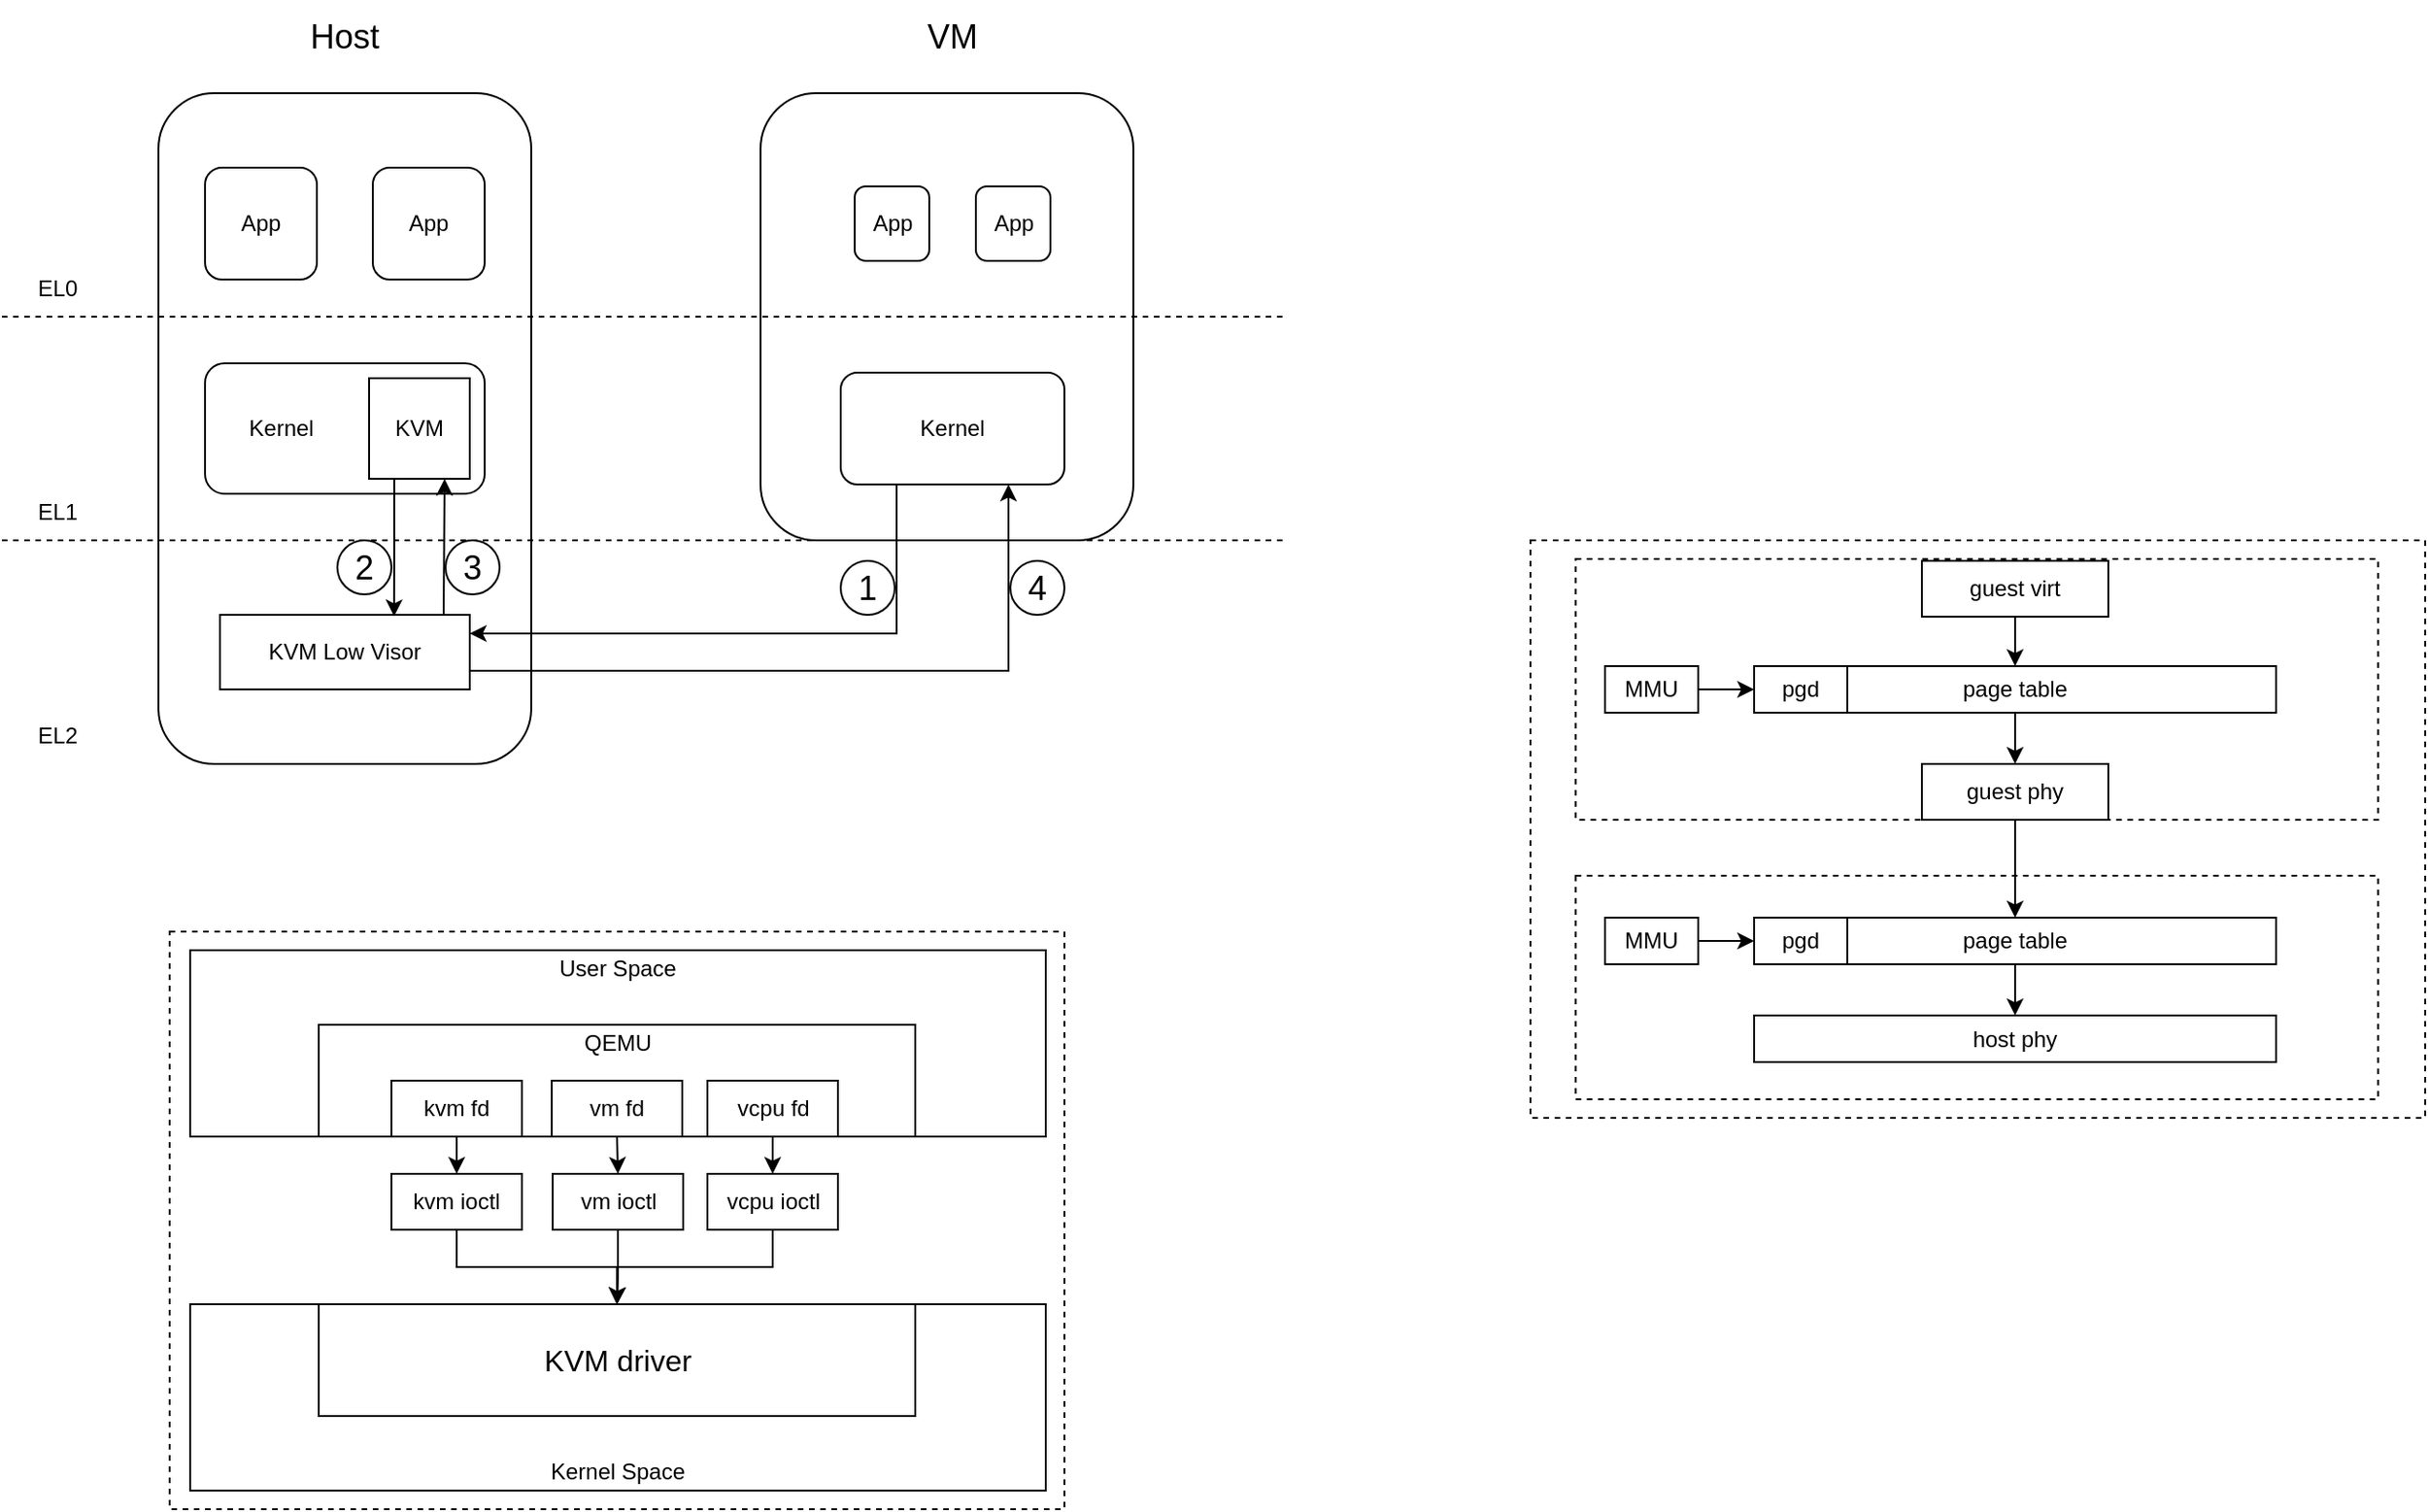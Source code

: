 <mxfile version="20.2.3" type="github">
  <diagram id="0Gi7k2H3K9yGx6-CRsK0" name="第 1 页">
    <mxGraphModel dx="691" dy="428" grid="1" gridSize="10" guides="1" tooltips="1" connect="1" arrows="1" fold="1" page="0" pageScale="1" pageWidth="1200" pageHeight="1920" math="0" shadow="0">
      <root>
        <mxCell id="0" />
        <mxCell id="1" parent="0" />
        <mxCell id="M2KwWTT17FDbJII6S5ux-3" value="" style="rounded=1;whiteSpace=wrap;html=1;fillColor=none;" parent="1" vertex="1">
          <mxGeometry x="507" y="240" width="200" height="240" as="geometry" />
        </mxCell>
        <mxCell id="M2KwWTT17FDbJII6S5ux-1" value="" style="rounded=1;whiteSpace=wrap;html=1;fillColor=none;" parent="1" vertex="1">
          <mxGeometry x="184" y="240" width="200" height="360" as="geometry" />
        </mxCell>
        <mxCell id="M2KwWTT17FDbJII6S5ux-5" value="" style="endArrow=none;dashed=1;html=1;rounded=0;" parent="1" edge="1">
          <mxGeometry width="50" height="50" relative="1" as="geometry">
            <mxPoint x="100" y="360" as="sourcePoint" />
            <mxPoint x="790" y="360" as="targetPoint" />
          </mxGeometry>
        </mxCell>
        <mxCell id="M2KwWTT17FDbJII6S5ux-6" value="" style="endArrow=none;dashed=1;html=1;rounded=0;" parent="1" edge="1">
          <mxGeometry width="50" height="50" relative="1" as="geometry">
            <mxPoint x="100" y="480" as="sourcePoint" />
            <mxPoint x="790" y="480" as="targetPoint" />
          </mxGeometry>
        </mxCell>
        <mxCell id="M2KwWTT17FDbJII6S5ux-7" value="EL0" style="text;html=1;strokeColor=none;fillColor=none;align=center;verticalAlign=middle;whiteSpace=wrap;rounded=0;" parent="1" vertex="1">
          <mxGeometry x="100" y="330" width="60" height="30" as="geometry" />
        </mxCell>
        <mxCell id="M2KwWTT17FDbJII6S5ux-8" value="EL1" style="text;html=1;strokeColor=none;fillColor=none;align=center;verticalAlign=middle;whiteSpace=wrap;rounded=0;" parent="1" vertex="1">
          <mxGeometry x="100" y="450" width="60" height="30" as="geometry" />
        </mxCell>
        <mxCell id="M2KwWTT17FDbJII6S5ux-9" value="EL2" style="text;html=1;strokeColor=none;fillColor=none;align=center;verticalAlign=middle;whiteSpace=wrap;rounded=0;" parent="1" vertex="1">
          <mxGeometry x="100" y="570" width="60" height="30" as="geometry" />
        </mxCell>
        <mxCell id="M2KwWTT17FDbJII6S5ux-22" style="edgeStyle=orthogonalEdgeStyle;rounded=0;orthogonalLoop=1;jettySize=auto;html=1;exitX=1;exitY=0.75;exitDx=0;exitDy=0;entryX=0.75;entryY=1;entryDx=0;entryDy=0;fontSize=18;" parent="1" source="M2KwWTT17FDbJII6S5ux-10" target="M2KwWTT17FDbJII6S5ux-11" edge="1">
          <mxGeometry relative="1" as="geometry" />
        </mxCell>
        <mxCell id="M2KwWTT17FDbJII6S5ux-10" value="KVM Low Visor" style="rounded=0;whiteSpace=wrap;html=1;fillColor=none;" parent="1" vertex="1">
          <mxGeometry x="217" y="520" width="134" height="40" as="geometry" />
        </mxCell>
        <mxCell id="M2KwWTT17FDbJII6S5ux-21" style="edgeStyle=orthogonalEdgeStyle;rounded=0;orthogonalLoop=1;jettySize=auto;html=1;exitX=0.25;exitY=1;exitDx=0;exitDy=0;entryX=1;entryY=0.25;entryDx=0;entryDy=0;fontSize=18;" parent="1" source="M2KwWTT17FDbJII6S5ux-11" target="M2KwWTT17FDbJII6S5ux-10" edge="1">
          <mxGeometry relative="1" as="geometry" />
        </mxCell>
        <mxCell id="M2KwWTT17FDbJII6S5ux-11" value="Kernel" style="rounded=1;whiteSpace=wrap;html=1;fillColor=none;" parent="1" vertex="1">
          <mxGeometry x="550" y="390" width="120" height="60" as="geometry" />
        </mxCell>
        <mxCell id="M2KwWTT17FDbJII6S5ux-12" value="" style="rounded=1;whiteSpace=wrap;html=1;fillColor=none;" parent="1" vertex="1">
          <mxGeometry x="209" y="385" width="150" height="70" as="geometry" />
        </mxCell>
        <mxCell id="M2KwWTT17FDbJII6S5ux-23" style="edgeStyle=orthogonalEdgeStyle;rounded=0;orthogonalLoop=1;jettySize=auto;html=1;exitX=0.25;exitY=1;exitDx=0;exitDy=0;entryX=0.697;entryY=0.02;entryDx=0;entryDy=0;entryPerimeter=0;fontSize=18;" parent="1" source="M2KwWTT17FDbJII6S5ux-13" target="M2KwWTT17FDbJII6S5ux-10" edge="1">
          <mxGeometry relative="1" as="geometry" />
        </mxCell>
        <mxCell id="M2KwWTT17FDbJII6S5ux-24" style="edgeStyle=orthogonalEdgeStyle;rounded=0;orthogonalLoop=1;jettySize=auto;html=1;exitX=0.75;exitY=1;exitDx=0;exitDy=0;fontSize=18;startArrow=classic;startFill=1;endArrow=none;endFill=0;" parent="1" source="M2KwWTT17FDbJII6S5ux-13" edge="1">
          <mxGeometry relative="1" as="geometry">
            <mxPoint x="337" y="520" as="targetPoint" />
          </mxGeometry>
        </mxCell>
        <mxCell id="M2KwWTT17FDbJII6S5ux-13" value="KVM" style="whiteSpace=wrap;html=1;aspect=fixed;fillColor=none;" parent="1" vertex="1">
          <mxGeometry x="297" y="393" width="54" height="54" as="geometry" />
        </mxCell>
        <mxCell id="M2KwWTT17FDbJII6S5ux-14" value="Kernel" style="text;html=1;strokeColor=none;fillColor=none;align=center;verticalAlign=middle;whiteSpace=wrap;rounded=0;" parent="1" vertex="1">
          <mxGeometry x="220" y="405" width="60" height="30" as="geometry" />
        </mxCell>
        <mxCell id="M2KwWTT17FDbJII6S5ux-15" value="App" style="rounded=1;whiteSpace=wrap;html=1;fillColor=none;" parent="1" vertex="1">
          <mxGeometry x="209" y="280" width="60" height="60" as="geometry" />
        </mxCell>
        <mxCell id="M2KwWTT17FDbJII6S5ux-16" value="App" style="rounded=1;whiteSpace=wrap;html=1;fillColor=none;" parent="1" vertex="1">
          <mxGeometry x="299" y="280" width="60" height="60" as="geometry" />
        </mxCell>
        <mxCell id="M2KwWTT17FDbJII6S5ux-17" value="App" style="rounded=1;whiteSpace=wrap;html=1;fillColor=none;" parent="1" vertex="1">
          <mxGeometry x="557.5" y="290" width="40" height="40" as="geometry" />
        </mxCell>
        <mxCell id="M2KwWTT17FDbJII6S5ux-18" value="App" style="rounded=1;whiteSpace=wrap;html=1;fillColor=none;" parent="1" vertex="1">
          <mxGeometry x="622.5" y="290" width="40" height="40" as="geometry" />
        </mxCell>
        <mxCell id="M2KwWTT17FDbJII6S5ux-19" value="&lt;font style=&quot;font-size: 18px;&quot;&gt;Host&lt;/font&gt;" style="text;html=1;strokeColor=none;fillColor=none;align=center;verticalAlign=middle;whiteSpace=wrap;rounded=0;rotation=0;" parent="1" vertex="1">
          <mxGeometry x="241" y="190" width="86" height="40" as="geometry" />
        </mxCell>
        <mxCell id="M2KwWTT17FDbJII6S5ux-20" value="&lt;font style=&quot;font-size: 18px;&quot;&gt;VM&lt;/font&gt;" style="text;html=1;strokeColor=none;fillColor=none;align=center;verticalAlign=middle;whiteSpace=wrap;rounded=0;rotation=0;" parent="1" vertex="1">
          <mxGeometry x="567" y="190" width="86" height="40" as="geometry" />
        </mxCell>
        <mxCell id="M2KwWTT17FDbJII6S5ux-26" value="1" style="ellipse;whiteSpace=wrap;html=1;aspect=fixed;fontSize=18;fillColor=none;" parent="1" vertex="1">
          <mxGeometry x="550" y="491" width="29" height="29" as="geometry" />
        </mxCell>
        <mxCell id="M2KwWTT17FDbJII6S5ux-27" value="4" style="ellipse;whiteSpace=wrap;html=1;aspect=fixed;fontSize=18;fillColor=none;" parent="1" vertex="1">
          <mxGeometry x="641" y="491" width="29" height="29" as="geometry" />
        </mxCell>
        <mxCell id="M2KwWTT17FDbJII6S5ux-28" value="3" style="ellipse;whiteSpace=wrap;html=1;aspect=fixed;fontSize=18;fillColor=none;" parent="1" vertex="1">
          <mxGeometry x="338" y="480" width="29" height="29" as="geometry" />
        </mxCell>
        <mxCell id="M2KwWTT17FDbJII6S5ux-29" value="2" style="ellipse;whiteSpace=wrap;html=1;aspect=fixed;fontSize=18;fillColor=none;" parent="1" vertex="1">
          <mxGeometry x="280" y="480" width="29" height="29" as="geometry" />
        </mxCell>
        <mxCell id="kygwGKtB1yvdqvIX1WsP-1" value="" style="rounded=0;whiteSpace=wrap;html=1;fillColor=none;dashed=1;" parent="1" vertex="1">
          <mxGeometry x="190" y="690" width="480" height="310" as="geometry" />
        </mxCell>
        <mxCell id="kygwGKtB1yvdqvIX1WsP-2" value="" style="rounded=0;whiteSpace=wrap;html=1;fillColor=none;" parent="1" vertex="1">
          <mxGeometry x="201" y="700" width="459" height="100" as="geometry" />
        </mxCell>
        <mxCell id="kygwGKtB1yvdqvIX1WsP-3" value="" style="rounded=0;whiteSpace=wrap;html=1;fillColor=none;" parent="1" vertex="1">
          <mxGeometry x="201" y="890" width="459" height="100" as="geometry" />
        </mxCell>
        <mxCell id="kygwGKtB1yvdqvIX1WsP-4" value="" style="rounded=0;whiteSpace=wrap;html=1;fillColor=none;" parent="1" vertex="1">
          <mxGeometry x="270" y="740" width="320" height="60" as="geometry" />
        </mxCell>
        <mxCell id="kygwGKtB1yvdqvIX1WsP-5" value="" style="rounded=0;whiteSpace=wrap;html=1;fillColor=none;" parent="1" vertex="1">
          <mxGeometry x="270" y="890" width="320" height="60" as="geometry" />
        </mxCell>
        <mxCell id="kygwGKtB1yvdqvIX1WsP-18" style="edgeStyle=orthogonalEdgeStyle;rounded=0;orthogonalLoop=1;jettySize=auto;html=1;exitX=0.5;exitY=1;exitDx=0;exitDy=0;entryX=0.5;entryY=0;entryDx=0;entryDy=0;fontSize=16;" parent="1" source="kygwGKtB1yvdqvIX1WsP-6" target="kygwGKtB1yvdqvIX1WsP-9" edge="1">
          <mxGeometry relative="1" as="geometry" />
        </mxCell>
        <mxCell id="kygwGKtB1yvdqvIX1WsP-6" value="kvm fd" style="rounded=0;whiteSpace=wrap;html=1;fillColor=none;" parent="1" vertex="1">
          <mxGeometry x="309" y="770" width="70" height="30" as="geometry" />
        </mxCell>
        <mxCell id="kygwGKtB1yvdqvIX1WsP-19" style="edgeStyle=orthogonalEdgeStyle;rounded=0;orthogonalLoop=1;jettySize=auto;html=1;exitX=0.5;exitY=1;exitDx=0;exitDy=0;entryX=0.5;entryY=0;entryDx=0;entryDy=0;fontSize=16;" parent="1" source="kygwGKtB1yvdqvIX1WsP-7" target="kygwGKtB1yvdqvIX1WsP-10" edge="1">
          <mxGeometry relative="1" as="geometry" />
        </mxCell>
        <mxCell id="kygwGKtB1yvdqvIX1WsP-7" value="vm fd" style="rounded=0;whiteSpace=wrap;html=1;fillColor=none;" parent="1" vertex="1">
          <mxGeometry x="395" y="770" width="70" height="30" as="geometry" />
        </mxCell>
        <mxCell id="kygwGKtB1yvdqvIX1WsP-20" style="edgeStyle=orthogonalEdgeStyle;rounded=0;orthogonalLoop=1;jettySize=auto;html=1;exitX=0.5;exitY=1;exitDx=0;exitDy=0;entryX=0.5;entryY=0;entryDx=0;entryDy=0;fontSize=16;" parent="1" source="kygwGKtB1yvdqvIX1WsP-8" target="kygwGKtB1yvdqvIX1WsP-11" edge="1">
          <mxGeometry relative="1" as="geometry" />
        </mxCell>
        <mxCell id="kygwGKtB1yvdqvIX1WsP-8" value="vcpu fd" style="rounded=0;whiteSpace=wrap;html=1;fillColor=none;" parent="1" vertex="1">
          <mxGeometry x="478.5" y="770" width="70" height="30" as="geometry" />
        </mxCell>
        <mxCell id="kygwGKtB1yvdqvIX1WsP-21" style="edgeStyle=orthogonalEdgeStyle;rounded=0;orthogonalLoop=1;jettySize=auto;html=1;exitX=0.5;exitY=1;exitDx=0;exitDy=0;entryX=0.5;entryY=0;entryDx=0;entryDy=0;fontSize=16;" parent="1" source="kygwGKtB1yvdqvIX1WsP-9" target="kygwGKtB1yvdqvIX1WsP-5" edge="1">
          <mxGeometry relative="1" as="geometry">
            <Array as="points">
              <mxPoint x="344" y="870" />
              <mxPoint x="430" y="870" />
            </Array>
          </mxGeometry>
        </mxCell>
        <mxCell id="kygwGKtB1yvdqvIX1WsP-9" value="kvm ioctl" style="rounded=0;whiteSpace=wrap;html=1;fillColor=none;" parent="1" vertex="1">
          <mxGeometry x="309" y="820" width="70" height="30" as="geometry" />
        </mxCell>
        <mxCell id="kygwGKtB1yvdqvIX1WsP-22" style="edgeStyle=orthogonalEdgeStyle;rounded=0;orthogonalLoop=1;jettySize=auto;html=1;exitX=0.5;exitY=1;exitDx=0;exitDy=0;entryX=0.5;entryY=0;entryDx=0;entryDy=0;fontSize=16;" parent="1" source="kygwGKtB1yvdqvIX1WsP-10" target="kygwGKtB1yvdqvIX1WsP-5" edge="1">
          <mxGeometry relative="1" as="geometry" />
        </mxCell>
        <mxCell id="kygwGKtB1yvdqvIX1WsP-10" value="vm ioctl" style="rounded=0;whiteSpace=wrap;html=1;fillColor=none;" parent="1" vertex="1">
          <mxGeometry x="395.5" y="820" width="70" height="30" as="geometry" />
        </mxCell>
        <mxCell id="kygwGKtB1yvdqvIX1WsP-23" style="edgeStyle=orthogonalEdgeStyle;rounded=0;orthogonalLoop=1;jettySize=auto;html=1;exitX=0.5;exitY=1;exitDx=0;exitDy=0;fontSize=16;" parent="1" source="kygwGKtB1yvdqvIX1WsP-11" edge="1">
          <mxGeometry relative="1" as="geometry">
            <mxPoint x="430" y="890" as="targetPoint" />
          </mxGeometry>
        </mxCell>
        <mxCell id="kygwGKtB1yvdqvIX1WsP-11" value="vcpu ioctl" style="rounded=0;whiteSpace=wrap;html=1;fillColor=none;" parent="1" vertex="1">
          <mxGeometry x="478.5" y="820" width="70" height="30" as="geometry" />
        </mxCell>
        <mxCell id="kygwGKtB1yvdqvIX1WsP-12" value="QEMU" style="text;html=1;strokeColor=none;fillColor=none;align=center;verticalAlign=middle;whiteSpace=wrap;rounded=0;" parent="1" vertex="1">
          <mxGeometry x="382.5" y="740" width="95" height="20" as="geometry" />
        </mxCell>
        <mxCell id="kygwGKtB1yvdqvIX1WsP-14" value="&lt;font style=&quot;font-size: 16px;&quot;&gt;KVM driver&lt;/font&gt;" style="text;html=1;strokeColor=none;fillColor=none;align=center;verticalAlign=middle;whiteSpace=wrap;rounded=0;" parent="1" vertex="1">
          <mxGeometry x="382.5" y="905" width="95" height="30" as="geometry" />
        </mxCell>
        <mxCell id="kygwGKtB1yvdqvIX1WsP-16" value="Kernel Space" style="text;html=1;strokeColor=none;fillColor=none;align=center;verticalAlign=middle;whiteSpace=wrap;rounded=0;" parent="1" vertex="1">
          <mxGeometry x="382.5" y="970" width="95" height="20" as="geometry" />
        </mxCell>
        <mxCell id="kygwGKtB1yvdqvIX1WsP-17" value="User Space" style="text;html=1;strokeColor=none;fillColor=none;align=center;verticalAlign=middle;whiteSpace=wrap;rounded=0;" parent="1" vertex="1">
          <mxGeometry x="382.5" y="700" width="95" height="20" as="geometry" />
        </mxCell>
        <mxCell id="fz9DKFjjDcTLPEcL4_bX-1" value="" style="rounded=0;whiteSpace=wrap;html=1;fillColor=none;dashed=1;" vertex="1" parent="1">
          <mxGeometry x="920" y="480" width="480" height="310" as="geometry" />
        </mxCell>
        <mxCell id="fz9DKFjjDcTLPEcL4_bX-3" value="" style="rounded=0;whiteSpace=wrap;html=1;fillColor=none;dashed=1;" vertex="1" parent="1">
          <mxGeometry x="944.25" y="490" width="430.5" height="140" as="geometry" />
        </mxCell>
        <mxCell id="fz9DKFjjDcTLPEcL4_bX-4" value="" style="rounded=0;whiteSpace=wrap;html=1;fillColor=none;dashed=1;" vertex="1" parent="1">
          <mxGeometry x="944.25" y="660" width="430.5" height="120" as="geometry" />
        </mxCell>
        <mxCell id="fz9DKFjjDcTLPEcL4_bX-17" style="edgeStyle=orthogonalEdgeStyle;rounded=0;orthogonalLoop=1;jettySize=auto;html=1;exitX=1;exitY=0.5;exitDx=0;exitDy=0;entryX=0;entryY=0.5;entryDx=0;entryDy=0;" edge="1" parent="1" source="fz9DKFjjDcTLPEcL4_bX-5" target="fz9DKFjjDcTLPEcL4_bX-7">
          <mxGeometry relative="1" as="geometry" />
        </mxCell>
        <mxCell id="fz9DKFjjDcTLPEcL4_bX-5" value="MMU" style="rounded=0;whiteSpace=wrap;html=1;" vertex="1" parent="1">
          <mxGeometry x="960" y="547.5" width="50" height="25" as="geometry" />
        </mxCell>
        <mxCell id="fz9DKFjjDcTLPEcL4_bX-14" style="edgeStyle=orthogonalEdgeStyle;rounded=0;orthogonalLoop=1;jettySize=auto;html=1;exitX=0.5;exitY=1;exitDx=0;exitDy=0;entryX=0.5;entryY=0;entryDx=0;entryDy=0;" edge="1" parent="1" source="fz9DKFjjDcTLPEcL4_bX-6" target="fz9DKFjjDcTLPEcL4_bX-8">
          <mxGeometry relative="1" as="geometry" />
        </mxCell>
        <mxCell id="fz9DKFjjDcTLPEcL4_bX-6" value="page table" style="rounded=0;whiteSpace=wrap;html=1;" vertex="1" parent="1">
          <mxGeometry x="1040" y="547.5" width="280" height="25" as="geometry" />
        </mxCell>
        <mxCell id="fz9DKFjjDcTLPEcL4_bX-7" value="pgd" style="rounded=0;whiteSpace=wrap;html=1;" vertex="1" parent="1">
          <mxGeometry x="1040" y="547.5" width="50" height="25" as="geometry" />
        </mxCell>
        <mxCell id="fz9DKFjjDcTLPEcL4_bX-13" style="edgeStyle=orthogonalEdgeStyle;rounded=0;orthogonalLoop=1;jettySize=auto;html=1;exitX=0.5;exitY=1;exitDx=0;exitDy=0;entryX=0.5;entryY=0;entryDx=0;entryDy=0;" edge="1" parent="1" source="fz9DKFjjDcTLPEcL4_bX-8" target="fz9DKFjjDcTLPEcL4_bX-11">
          <mxGeometry relative="1" as="geometry" />
        </mxCell>
        <mxCell id="fz9DKFjjDcTLPEcL4_bX-8" value="guest phy" style="rounded=0;whiteSpace=wrap;html=1;" vertex="1" parent="1">
          <mxGeometry x="1130" y="600" width="100" height="30" as="geometry" />
        </mxCell>
        <mxCell id="fz9DKFjjDcTLPEcL4_bX-15" style="edgeStyle=orthogonalEdgeStyle;rounded=0;orthogonalLoop=1;jettySize=auto;html=1;exitX=0.5;exitY=1;exitDx=0;exitDy=0;entryX=0.5;entryY=0;entryDx=0;entryDy=0;" edge="1" parent="1" source="fz9DKFjjDcTLPEcL4_bX-9" target="fz9DKFjjDcTLPEcL4_bX-6">
          <mxGeometry relative="1" as="geometry" />
        </mxCell>
        <mxCell id="fz9DKFjjDcTLPEcL4_bX-9" value="guest virt" style="rounded=0;whiteSpace=wrap;html=1;" vertex="1" parent="1">
          <mxGeometry x="1130" y="491" width="100" height="30" as="geometry" />
        </mxCell>
        <mxCell id="fz9DKFjjDcTLPEcL4_bX-18" style="edgeStyle=orthogonalEdgeStyle;rounded=0;orthogonalLoop=1;jettySize=auto;html=1;exitX=1;exitY=0.5;exitDx=0;exitDy=0;entryX=0;entryY=0.5;entryDx=0;entryDy=0;" edge="1" parent="1" source="fz9DKFjjDcTLPEcL4_bX-10" target="fz9DKFjjDcTLPEcL4_bX-12">
          <mxGeometry relative="1" as="geometry" />
        </mxCell>
        <mxCell id="fz9DKFjjDcTLPEcL4_bX-10" value="MMU" style="rounded=0;whiteSpace=wrap;html=1;" vertex="1" parent="1">
          <mxGeometry x="960" y="682.5" width="50" height="25" as="geometry" />
        </mxCell>
        <mxCell id="fz9DKFjjDcTLPEcL4_bX-19" style="edgeStyle=orthogonalEdgeStyle;rounded=0;orthogonalLoop=1;jettySize=auto;html=1;exitX=0.5;exitY=1;exitDx=0;exitDy=0;entryX=0.5;entryY=0;entryDx=0;entryDy=0;" edge="1" parent="1" source="fz9DKFjjDcTLPEcL4_bX-11" target="fz9DKFjjDcTLPEcL4_bX-16">
          <mxGeometry relative="1" as="geometry" />
        </mxCell>
        <mxCell id="fz9DKFjjDcTLPEcL4_bX-11" value="page table" style="rounded=0;whiteSpace=wrap;html=1;" vertex="1" parent="1">
          <mxGeometry x="1040" y="682.5" width="280" height="25" as="geometry" />
        </mxCell>
        <mxCell id="fz9DKFjjDcTLPEcL4_bX-12" value="pgd" style="rounded=0;whiteSpace=wrap;html=1;" vertex="1" parent="1">
          <mxGeometry x="1040" y="682.5" width="50" height="25" as="geometry" />
        </mxCell>
        <mxCell id="fz9DKFjjDcTLPEcL4_bX-16" value="host phy" style="rounded=0;whiteSpace=wrap;html=1;" vertex="1" parent="1">
          <mxGeometry x="1040" y="735" width="280" height="25" as="geometry" />
        </mxCell>
      </root>
    </mxGraphModel>
  </diagram>
</mxfile>
